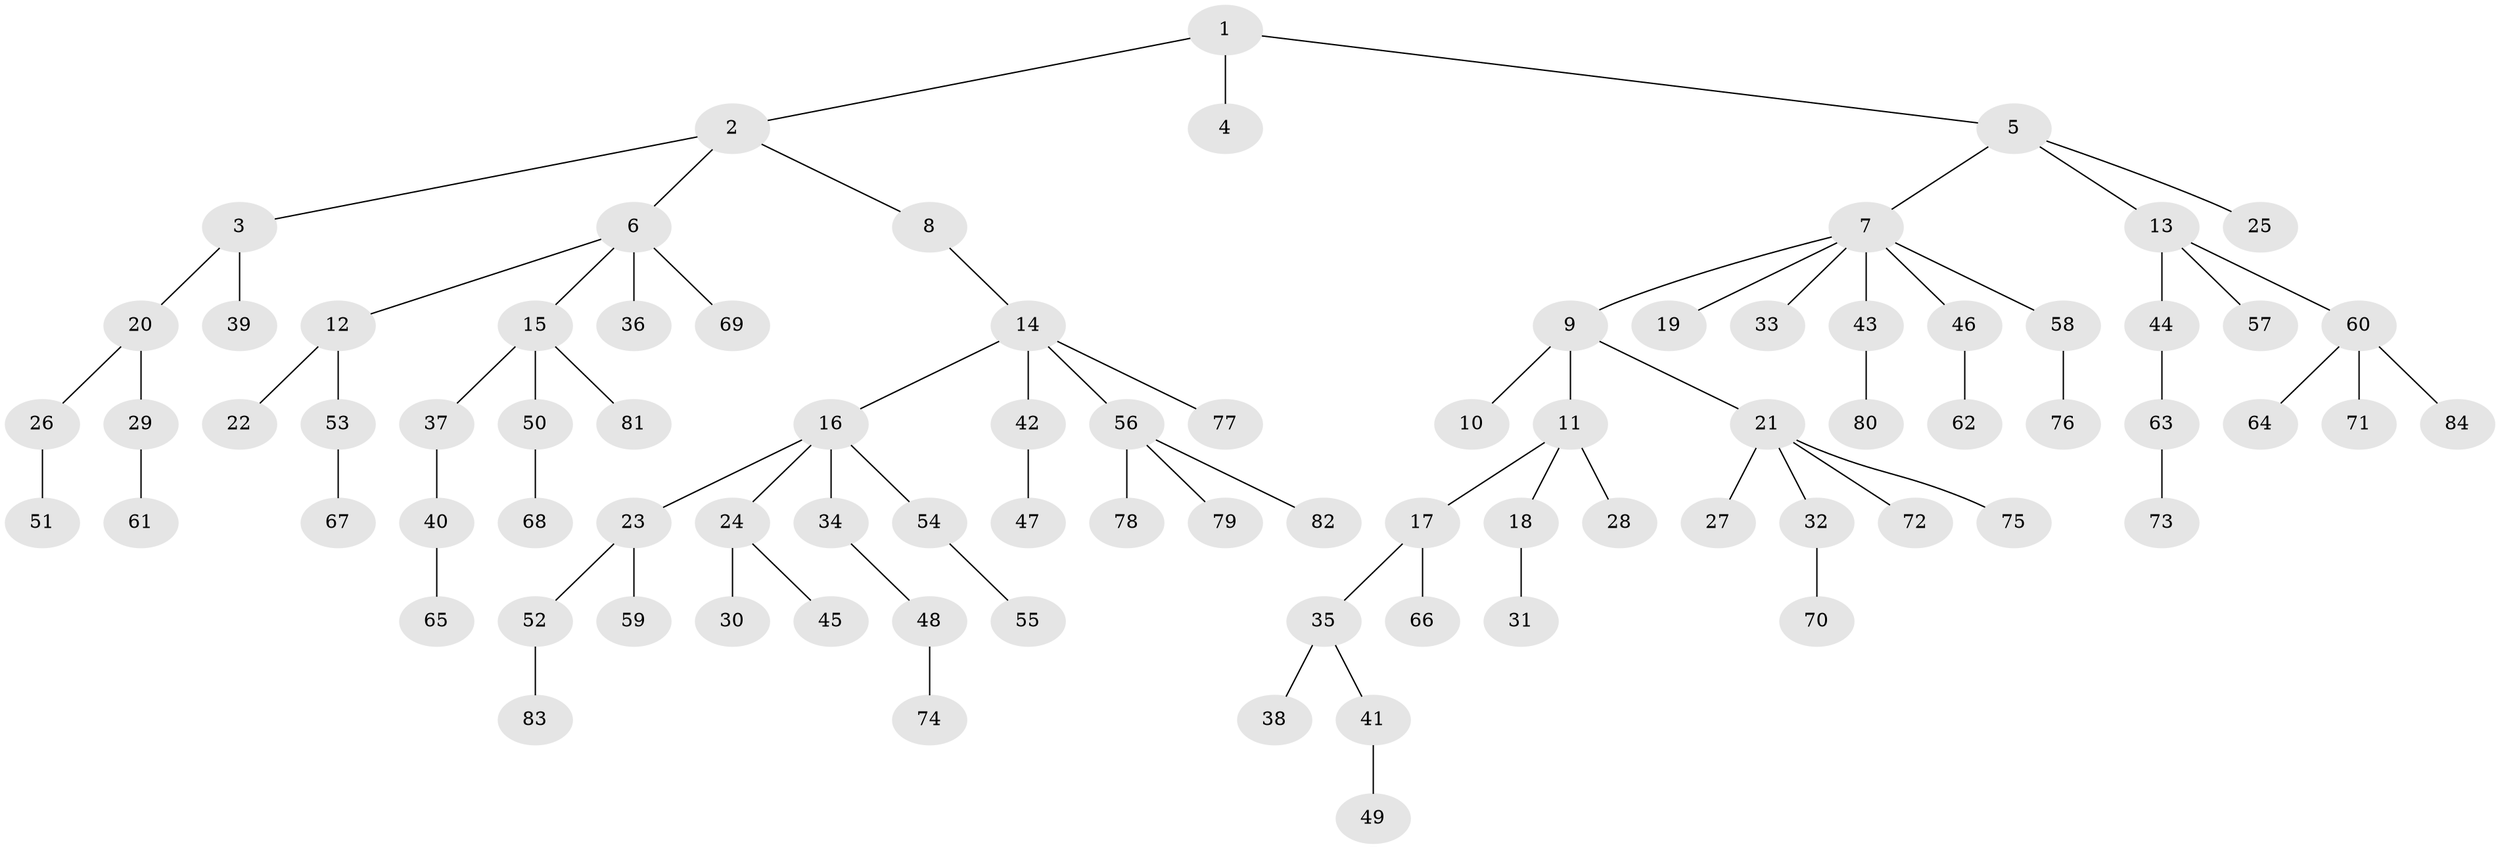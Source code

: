 // Generated by graph-tools (version 1.1) at 2025/53/03/09/25 04:53:12]
// undirected, 84 vertices, 83 edges
graph export_dot {
graph [start="1"]
  node [color=gray90,style=filled];
  1;
  2;
  3;
  4;
  5;
  6;
  7;
  8;
  9;
  10;
  11;
  12;
  13;
  14;
  15;
  16;
  17;
  18;
  19;
  20;
  21;
  22;
  23;
  24;
  25;
  26;
  27;
  28;
  29;
  30;
  31;
  32;
  33;
  34;
  35;
  36;
  37;
  38;
  39;
  40;
  41;
  42;
  43;
  44;
  45;
  46;
  47;
  48;
  49;
  50;
  51;
  52;
  53;
  54;
  55;
  56;
  57;
  58;
  59;
  60;
  61;
  62;
  63;
  64;
  65;
  66;
  67;
  68;
  69;
  70;
  71;
  72;
  73;
  74;
  75;
  76;
  77;
  78;
  79;
  80;
  81;
  82;
  83;
  84;
  1 -- 2;
  1 -- 4;
  1 -- 5;
  2 -- 3;
  2 -- 6;
  2 -- 8;
  3 -- 20;
  3 -- 39;
  5 -- 7;
  5 -- 13;
  5 -- 25;
  6 -- 12;
  6 -- 15;
  6 -- 36;
  6 -- 69;
  7 -- 9;
  7 -- 19;
  7 -- 33;
  7 -- 43;
  7 -- 46;
  7 -- 58;
  8 -- 14;
  9 -- 10;
  9 -- 11;
  9 -- 21;
  11 -- 17;
  11 -- 18;
  11 -- 28;
  12 -- 22;
  12 -- 53;
  13 -- 44;
  13 -- 57;
  13 -- 60;
  14 -- 16;
  14 -- 42;
  14 -- 56;
  14 -- 77;
  15 -- 37;
  15 -- 50;
  15 -- 81;
  16 -- 23;
  16 -- 24;
  16 -- 34;
  16 -- 54;
  17 -- 35;
  17 -- 66;
  18 -- 31;
  20 -- 26;
  20 -- 29;
  21 -- 27;
  21 -- 32;
  21 -- 72;
  21 -- 75;
  23 -- 52;
  23 -- 59;
  24 -- 30;
  24 -- 45;
  26 -- 51;
  29 -- 61;
  32 -- 70;
  34 -- 48;
  35 -- 38;
  35 -- 41;
  37 -- 40;
  40 -- 65;
  41 -- 49;
  42 -- 47;
  43 -- 80;
  44 -- 63;
  46 -- 62;
  48 -- 74;
  50 -- 68;
  52 -- 83;
  53 -- 67;
  54 -- 55;
  56 -- 78;
  56 -- 79;
  56 -- 82;
  58 -- 76;
  60 -- 64;
  60 -- 71;
  60 -- 84;
  63 -- 73;
}
